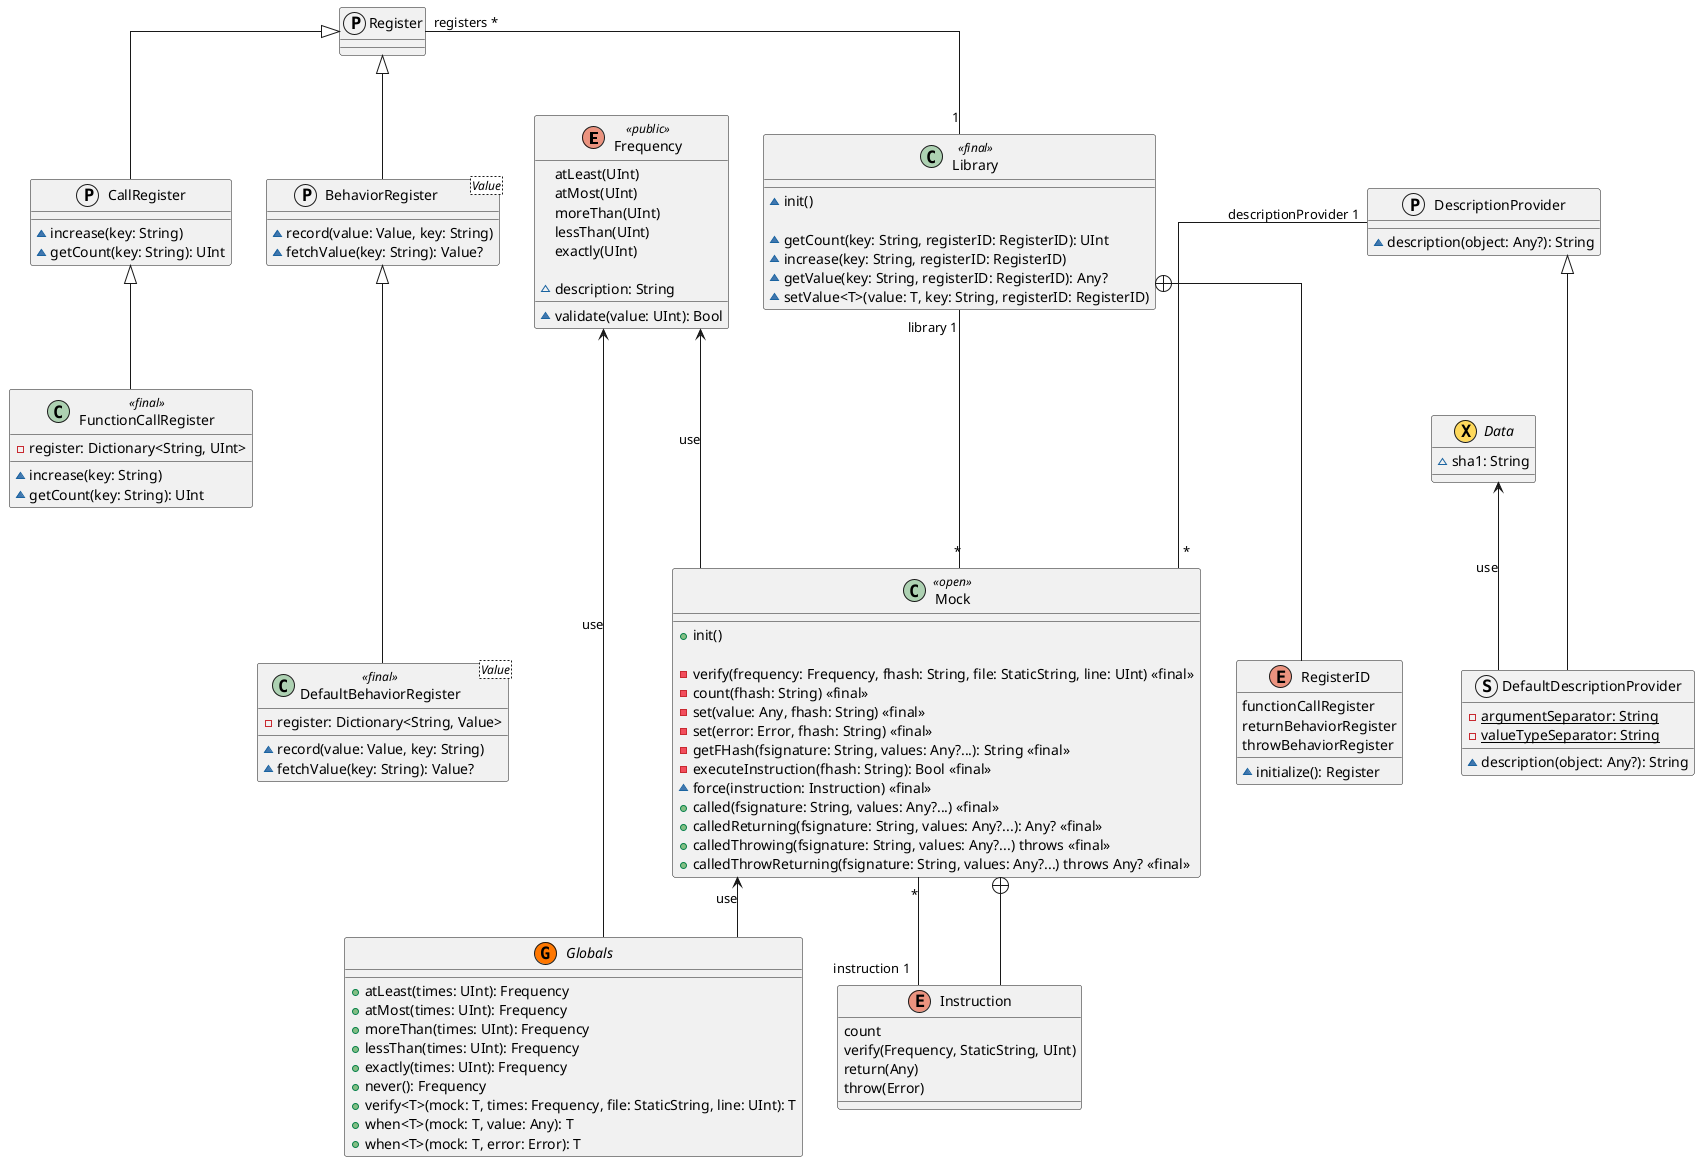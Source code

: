 @startuml Mockaffee

skinparam linetype ortho

' ENUMS

enum Frequency <<public>> {
	{field} atLeast(UInt)
	{field} atMost(UInt)
	{field} moreThan(UInt)
	{field} lessThan(UInt)
	{field} exactly(UInt)

	~ {field} description: String

	~ {method} validate(value: UInt): Bool
}

enum Instruction {
	{field} count
	{field} verify(Frequency, StaticString, UInt)
	{field} return(Any)
	{field} throw(Error)
}

enum RegisterID {
	{field} functionCallRegister
	{field} returnBehaviorRegister
	{field} throwBehaviorRegister

	~ {method} initialize(): Register
}

' STRUCTS

struct DefaultDescriptionProvider {
	- {field} {static} argumentSeparator: String
	- {field} {static} valueTypeSeparator: String

	~ {method} description(object: Any?): String
}

' PROTOCOLS

protocol BehaviorRegister<Value> {
	~ {method} record(value: Value, key: String)
	~ {method} fetchValue(key: String): Value?
}

protocol CallRegister {
	~ {method} increase(key: String)
	~ {method} getCount(key: String): UInt
}

protocol DescriptionProvider {
	~ {method} description(object: Any?): String
}

protocol Register {}

' CLASSES

class DefaultBehaviorRegister<Value> <<final>> {
	- {field} register: Dictionary<String, Value>

	~ {method} record(value: Value, key: String)
	~ {method} fetchValue(key: String): Value?
}

class FunctionCallRegister <<final>> {
	- {field} register: Dictionary<String, UInt>

	~ {method} increase(key: String)
	~ {method} getCount(key: String): UInt
}

class Library <<final>> {
	~ {method} init()

	~ {method} getCount(key: String, registerID: RegisterID): UInt
	~ {method} increase(key: String, registerID: RegisterID)
	~ {method} getValue(key: String, registerID: RegisterID): Any?
	~ {method} setValue<T>(value: T, key: String, registerID: RegisterID)
}

class Mock <<open>> {
	+ {method} init()

	- {method} verify(frequency: Frequency, fhash: String, file: StaticString, line: UInt) <<final>>
	- {method} count(fhash: String) <<final>>
	- {method} set(value: Any, fhash: String) <<final>>
	- {method} set(error: Error, fhash: String) <<final>>
	- {method} getFHash(fsignature: String, values: Any?...): String <<final>>
	- {method} executeInstruction(fhash: String): Bool <<final>>
	~ {method} force(instruction: Instruction) <<final>>
	+ {method} called(fsignature: String, values: Any?...) <<final>>
	+ {method} calledReturning(fsignature: String, values: Any?...): Any? <<final>>
	+ {method} calledThrowing(fsignature: String, values: Any?...) throws <<final>>
	+ {method} calledThrowReturning(fsignature: String, values: Any?...) throws Any? <<final>>
}

' EXTENSIONS

abstract Data <<(X, #FED95C)>> {
	~ {field} sha1: String
}

' GLOBALS

abstract Globals <<(G, #FF7700)>> {
	+ {method} atLeast(times: UInt): Frequency
	+ {method} atMost(times: UInt): Frequency
	+ {method} moreThan(times: UInt): Frequency
	+ {method} lessThan(times: UInt): Frequency
	+ {method} exactly(times: UInt): Frequency
	+ {method} never(): Frequency
	+ {method} verify<T>(mock: T, times: Frequency, file: StaticString, line: UInt): T
	+ {method} when<T>(mock: T, value: Any): T
	+ {method} when<T>(mock: T, error: Error): T
}

' ASSOCIATIONS

Frequency <-- Globals : use
Frequency <--- Mock : use
Mock <-- Globals : use
Mock +-- Instruction
Instruction "instruction 1" -- "*" Mock
Library "library 1" --- "*" Mock
Library +--- RegisterID
DescriptionProvider "descriptionProvider 1" --- "*" Mock
DescriptionProvider <|--- DefaultDescriptionProvider
Data <-- DefaultDescriptionProvider : use
Register "registers *" -- "1" Library
Register <|-- CallRegister
Register <|-- BehaviorRegister
CallRegister <|-- FunctionCallRegister
BehaviorRegister <|--- DefaultBehaviorRegister

@enduml
